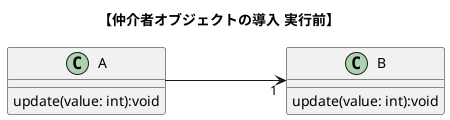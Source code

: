@startuml map_class_push_CFD
title "【仲介者オブジェクトの導入 実行前】"
left to right direction

class "A"{
    update(value: int):void
}
class "B"{
    update(value: int):void
}

"A" ---> "1" "B"

@enduml